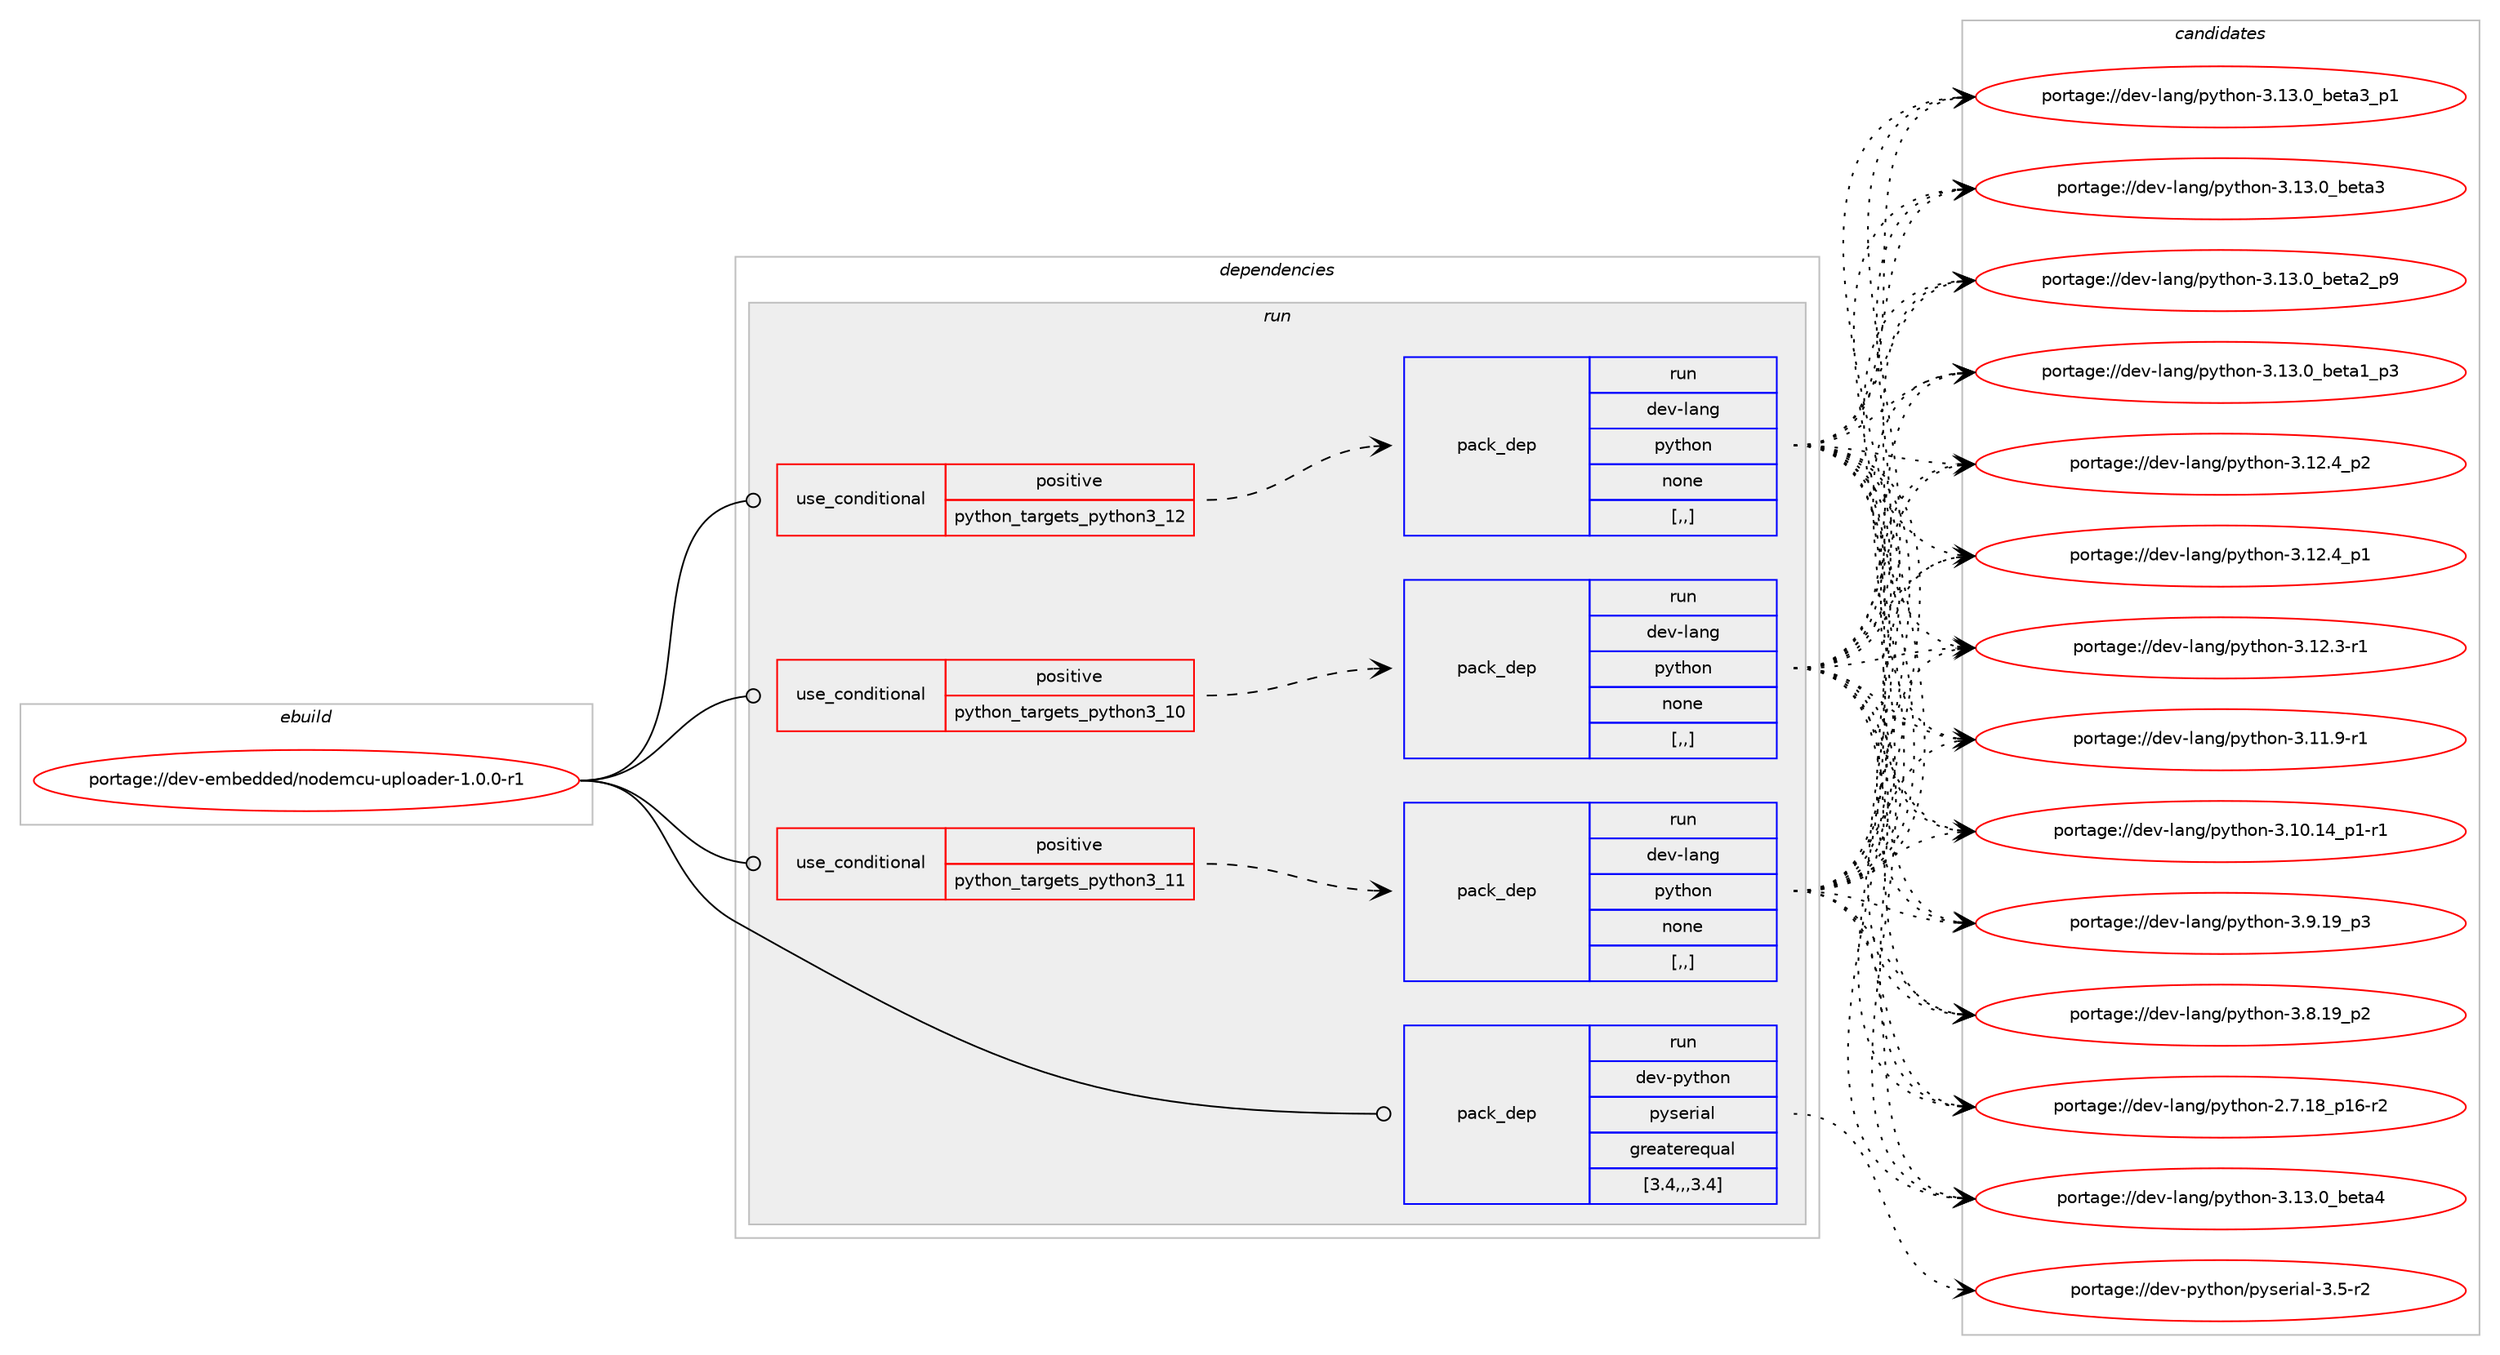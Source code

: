 digraph prolog {

# *************
# Graph options
# *************

newrank=true;
concentrate=true;
compound=true;
graph [rankdir=LR,fontname=Helvetica,fontsize=10,ranksep=1.5];#, ranksep=2.5, nodesep=0.2];
edge  [arrowhead=vee];
node  [fontname=Helvetica,fontsize=10];

# **********
# The ebuild
# **********

subgraph cluster_leftcol {
color=gray;
label=<<i>ebuild</i>>;
id [label="portage://dev-embedded/nodemcu-uploader-1.0.0-r1", color=red, width=4, href="../dev-embedded/nodemcu-uploader-1.0.0-r1.svg"];
}

# ****************
# The dependencies
# ****************

subgraph cluster_midcol {
color=gray;
label=<<i>dependencies</i>>;
subgraph cluster_compile {
fillcolor="#eeeeee";
style=filled;
label=<<i>compile</i>>;
}
subgraph cluster_compileandrun {
fillcolor="#eeeeee";
style=filled;
label=<<i>compile and run</i>>;
}
subgraph cluster_run {
fillcolor="#eeeeee";
style=filled;
label=<<i>run</i>>;
subgraph cond19503 {
dependency73634 [label=<<TABLE BORDER="0" CELLBORDER="1" CELLSPACING="0" CELLPADDING="4"><TR><TD ROWSPAN="3" CELLPADDING="10">use_conditional</TD></TR><TR><TD>positive</TD></TR><TR><TD>python_targets_python3_10</TD></TR></TABLE>>, shape=none, color=red];
subgraph pack53178 {
dependency73635 [label=<<TABLE BORDER="0" CELLBORDER="1" CELLSPACING="0" CELLPADDING="4" WIDTH="220"><TR><TD ROWSPAN="6" CELLPADDING="30">pack_dep</TD></TR><TR><TD WIDTH="110">run</TD></TR><TR><TD>dev-lang</TD></TR><TR><TD>python</TD></TR><TR><TD>none</TD></TR><TR><TD>[,,]</TD></TR></TABLE>>, shape=none, color=blue];
}
dependency73634:e -> dependency73635:w [weight=20,style="dashed",arrowhead="vee"];
}
id:e -> dependency73634:w [weight=20,style="solid",arrowhead="odot"];
subgraph cond19504 {
dependency73636 [label=<<TABLE BORDER="0" CELLBORDER="1" CELLSPACING="0" CELLPADDING="4"><TR><TD ROWSPAN="3" CELLPADDING="10">use_conditional</TD></TR><TR><TD>positive</TD></TR><TR><TD>python_targets_python3_11</TD></TR></TABLE>>, shape=none, color=red];
subgraph pack53179 {
dependency73637 [label=<<TABLE BORDER="0" CELLBORDER="1" CELLSPACING="0" CELLPADDING="4" WIDTH="220"><TR><TD ROWSPAN="6" CELLPADDING="30">pack_dep</TD></TR><TR><TD WIDTH="110">run</TD></TR><TR><TD>dev-lang</TD></TR><TR><TD>python</TD></TR><TR><TD>none</TD></TR><TR><TD>[,,]</TD></TR></TABLE>>, shape=none, color=blue];
}
dependency73636:e -> dependency73637:w [weight=20,style="dashed",arrowhead="vee"];
}
id:e -> dependency73636:w [weight=20,style="solid",arrowhead="odot"];
subgraph cond19505 {
dependency73638 [label=<<TABLE BORDER="0" CELLBORDER="1" CELLSPACING="0" CELLPADDING="4"><TR><TD ROWSPAN="3" CELLPADDING="10">use_conditional</TD></TR><TR><TD>positive</TD></TR><TR><TD>python_targets_python3_12</TD></TR></TABLE>>, shape=none, color=red];
subgraph pack53180 {
dependency73639 [label=<<TABLE BORDER="0" CELLBORDER="1" CELLSPACING="0" CELLPADDING="4" WIDTH="220"><TR><TD ROWSPAN="6" CELLPADDING="30">pack_dep</TD></TR><TR><TD WIDTH="110">run</TD></TR><TR><TD>dev-lang</TD></TR><TR><TD>python</TD></TR><TR><TD>none</TD></TR><TR><TD>[,,]</TD></TR></TABLE>>, shape=none, color=blue];
}
dependency73638:e -> dependency73639:w [weight=20,style="dashed",arrowhead="vee"];
}
id:e -> dependency73638:w [weight=20,style="solid",arrowhead="odot"];
subgraph pack53181 {
dependency73640 [label=<<TABLE BORDER="0" CELLBORDER="1" CELLSPACING="0" CELLPADDING="4" WIDTH="220"><TR><TD ROWSPAN="6" CELLPADDING="30">pack_dep</TD></TR><TR><TD WIDTH="110">run</TD></TR><TR><TD>dev-python</TD></TR><TR><TD>pyserial</TD></TR><TR><TD>greaterequal</TD></TR><TR><TD>[3.4,,,3.4]</TD></TR></TABLE>>, shape=none, color=blue];
}
id:e -> dependency73640:w [weight=20,style="solid",arrowhead="odot"];
}
}

# **************
# The candidates
# **************

subgraph cluster_choices {
rank=same;
color=gray;
label=<<i>candidates</i>>;

subgraph choice53178 {
color=black;
nodesep=1;
choice1001011184510897110103471121211161041111104551464951464895981011169752 [label="portage://dev-lang/python-3.13.0_beta4", color=red, width=4,href="../dev-lang/python-3.13.0_beta4.svg"];
choice10010111845108971101034711212111610411111045514649514648959810111697519511249 [label="portage://dev-lang/python-3.13.0_beta3_p1", color=red, width=4,href="../dev-lang/python-3.13.0_beta3_p1.svg"];
choice1001011184510897110103471121211161041111104551464951464895981011169751 [label="portage://dev-lang/python-3.13.0_beta3", color=red, width=4,href="../dev-lang/python-3.13.0_beta3.svg"];
choice10010111845108971101034711212111610411111045514649514648959810111697509511257 [label="portage://dev-lang/python-3.13.0_beta2_p9", color=red, width=4,href="../dev-lang/python-3.13.0_beta2_p9.svg"];
choice10010111845108971101034711212111610411111045514649514648959810111697499511251 [label="portage://dev-lang/python-3.13.0_beta1_p3", color=red, width=4,href="../dev-lang/python-3.13.0_beta1_p3.svg"];
choice100101118451089711010347112121116104111110455146495046529511250 [label="portage://dev-lang/python-3.12.4_p2", color=red, width=4,href="../dev-lang/python-3.12.4_p2.svg"];
choice100101118451089711010347112121116104111110455146495046529511249 [label="portage://dev-lang/python-3.12.4_p1", color=red, width=4,href="../dev-lang/python-3.12.4_p1.svg"];
choice100101118451089711010347112121116104111110455146495046514511449 [label="portage://dev-lang/python-3.12.3-r1", color=red, width=4,href="../dev-lang/python-3.12.3-r1.svg"];
choice100101118451089711010347112121116104111110455146494946574511449 [label="portage://dev-lang/python-3.11.9-r1", color=red, width=4,href="../dev-lang/python-3.11.9-r1.svg"];
choice100101118451089711010347112121116104111110455146494846495295112494511449 [label="portage://dev-lang/python-3.10.14_p1-r1", color=red, width=4,href="../dev-lang/python-3.10.14_p1-r1.svg"];
choice100101118451089711010347112121116104111110455146574649579511251 [label="portage://dev-lang/python-3.9.19_p3", color=red, width=4,href="../dev-lang/python-3.9.19_p3.svg"];
choice100101118451089711010347112121116104111110455146564649579511250 [label="portage://dev-lang/python-3.8.19_p2", color=red, width=4,href="../dev-lang/python-3.8.19_p2.svg"];
choice100101118451089711010347112121116104111110455046554649569511249544511450 [label="portage://dev-lang/python-2.7.18_p16-r2", color=red, width=4,href="../dev-lang/python-2.7.18_p16-r2.svg"];
dependency73635:e -> choice1001011184510897110103471121211161041111104551464951464895981011169752:w [style=dotted,weight="100"];
dependency73635:e -> choice10010111845108971101034711212111610411111045514649514648959810111697519511249:w [style=dotted,weight="100"];
dependency73635:e -> choice1001011184510897110103471121211161041111104551464951464895981011169751:w [style=dotted,weight="100"];
dependency73635:e -> choice10010111845108971101034711212111610411111045514649514648959810111697509511257:w [style=dotted,weight="100"];
dependency73635:e -> choice10010111845108971101034711212111610411111045514649514648959810111697499511251:w [style=dotted,weight="100"];
dependency73635:e -> choice100101118451089711010347112121116104111110455146495046529511250:w [style=dotted,weight="100"];
dependency73635:e -> choice100101118451089711010347112121116104111110455146495046529511249:w [style=dotted,weight="100"];
dependency73635:e -> choice100101118451089711010347112121116104111110455146495046514511449:w [style=dotted,weight="100"];
dependency73635:e -> choice100101118451089711010347112121116104111110455146494946574511449:w [style=dotted,weight="100"];
dependency73635:e -> choice100101118451089711010347112121116104111110455146494846495295112494511449:w [style=dotted,weight="100"];
dependency73635:e -> choice100101118451089711010347112121116104111110455146574649579511251:w [style=dotted,weight="100"];
dependency73635:e -> choice100101118451089711010347112121116104111110455146564649579511250:w [style=dotted,weight="100"];
dependency73635:e -> choice100101118451089711010347112121116104111110455046554649569511249544511450:w [style=dotted,weight="100"];
}
subgraph choice53179 {
color=black;
nodesep=1;
choice1001011184510897110103471121211161041111104551464951464895981011169752 [label="portage://dev-lang/python-3.13.0_beta4", color=red, width=4,href="../dev-lang/python-3.13.0_beta4.svg"];
choice10010111845108971101034711212111610411111045514649514648959810111697519511249 [label="portage://dev-lang/python-3.13.0_beta3_p1", color=red, width=4,href="../dev-lang/python-3.13.0_beta3_p1.svg"];
choice1001011184510897110103471121211161041111104551464951464895981011169751 [label="portage://dev-lang/python-3.13.0_beta3", color=red, width=4,href="../dev-lang/python-3.13.0_beta3.svg"];
choice10010111845108971101034711212111610411111045514649514648959810111697509511257 [label="portage://dev-lang/python-3.13.0_beta2_p9", color=red, width=4,href="../dev-lang/python-3.13.0_beta2_p9.svg"];
choice10010111845108971101034711212111610411111045514649514648959810111697499511251 [label="portage://dev-lang/python-3.13.0_beta1_p3", color=red, width=4,href="../dev-lang/python-3.13.0_beta1_p3.svg"];
choice100101118451089711010347112121116104111110455146495046529511250 [label="portage://dev-lang/python-3.12.4_p2", color=red, width=4,href="../dev-lang/python-3.12.4_p2.svg"];
choice100101118451089711010347112121116104111110455146495046529511249 [label="portage://dev-lang/python-3.12.4_p1", color=red, width=4,href="../dev-lang/python-3.12.4_p1.svg"];
choice100101118451089711010347112121116104111110455146495046514511449 [label="portage://dev-lang/python-3.12.3-r1", color=red, width=4,href="../dev-lang/python-3.12.3-r1.svg"];
choice100101118451089711010347112121116104111110455146494946574511449 [label="portage://dev-lang/python-3.11.9-r1", color=red, width=4,href="../dev-lang/python-3.11.9-r1.svg"];
choice100101118451089711010347112121116104111110455146494846495295112494511449 [label="portage://dev-lang/python-3.10.14_p1-r1", color=red, width=4,href="../dev-lang/python-3.10.14_p1-r1.svg"];
choice100101118451089711010347112121116104111110455146574649579511251 [label="portage://dev-lang/python-3.9.19_p3", color=red, width=4,href="../dev-lang/python-3.9.19_p3.svg"];
choice100101118451089711010347112121116104111110455146564649579511250 [label="portage://dev-lang/python-3.8.19_p2", color=red, width=4,href="../dev-lang/python-3.8.19_p2.svg"];
choice100101118451089711010347112121116104111110455046554649569511249544511450 [label="portage://dev-lang/python-2.7.18_p16-r2", color=red, width=4,href="../dev-lang/python-2.7.18_p16-r2.svg"];
dependency73637:e -> choice1001011184510897110103471121211161041111104551464951464895981011169752:w [style=dotted,weight="100"];
dependency73637:e -> choice10010111845108971101034711212111610411111045514649514648959810111697519511249:w [style=dotted,weight="100"];
dependency73637:e -> choice1001011184510897110103471121211161041111104551464951464895981011169751:w [style=dotted,weight="100"];
dependency73637:e -> choice10010111845108971101034711212111610411111045514649514648959810111697509511257:w [style=dotted,weight="100"];
dependency73637:e -> choice10010111845108971101034711212111610411111045514649514648959810111697499511251:w [style=dotted,weight="100"];
dependency73637:e -> choice100101118451089711010347112121116104111110455146495046529511250:w [style=dotted,weight="100"];
dependency73637:e -> choice100101118451089711010347112121116104111110455146495046529511249:w [style=dotted,weight="100"];
dependency73637:e -> choice100101118451089711010347112121116104111110455146495046514511449:w [style=dotted,weight="100"];
dependency73637:e -> choice100101118451089711010347112121116104111110455146494946574511449:w [style=dotted,weight="100"];
dependency73637:e -> choice100101118451089711010347112121116104111110455146494846495295112494511449:w [style=dotted,weight="100"];
dependency73637:e -> choice100101118451089711010347112121116104111110455146574649579511251:w [style=dotted,weight="100"];
dependency73637:e -> choice100101118451089711010347112121116104111110455146564649579511250:w [style=dotted,weight="100"];
dependency73637:e -> choice100101118451089711010347112121116104111110455046554649569511249544511450:w [style=dotted,weight="100"];
}
subgraph choice53180 {
color=black;
nodesep=1;
choice1001011184510897110103471121211161041111104551464951464895981011169752 [label="portage://dev-lang/python-3.13.0_beta4", color=red, width=4,href="../dev-lang/python-3.13.0_beta4.svg"];
choice10010111845108971101034711212111610411111045514649514648959810111697519511249 [label="portage://dev-lang/python-3.13.0_beta3_p1", color=red, width=4,href="../dev-lang/python-3.13.0_beta3_p1.svg"];
choice1001011184510897110103471121211161041111104551464951464895981011169751 [label="portage://dev-lang/python-3.13.0_beta3", color=red, width=4,href="../dev-lang/python-3.13.0_beta3.svg"];
choice10010111845108971101034711212111610411111045514649514648959810111697509511257 [label="portage://dev-lang/python-3.13.0_beta2_p9", color=red, width=4,href="../dev-lang/python-3.13.0_beta2_p9.svg"];
choice10010111845108971101034711212111610411111045514649514648959810111697499511251 [label="portage://dev-lang/python-3.13.0_beta1_p3", color=red, width=4,href="../dev-lang/python-3.13.0_beta1_p3.svg"];
choice100101118451089711010347112121116104111110455146495046529511250 [label="portage://dev-lang/python-3.12.4_p2", color=red, width=4,href="../dev-lang/python-3.12.4_p2.svg"];
choice100101118451089711010347112121116104111110455146495046529511249 [label="portage://dev-lang/python-3.12.4_p1", color=red, width=4,href="../dev-lang/python-3.12.4_p1.svg"];
choice100101118451089711010347112121116104111110455146495046514511449 [label="portage://dev-lang/python-3.12.3-r1", color=red, width=4,href="../dev-lang/python-3.12.3-r1.svg"];
choice100101118451089711010347112121116104111110455146494946574511449 [label="portage://dev-lang/python-3.11.9-r1", color=red, width=4,href="../dev-lang/python-3.11.9-r1.svg"];
choice100101118451089711010347112121116104111110455146494846495295112494511449 [label="portage://dev-lang/python-3.10.14_p1-r1", color=red, width=4,href="../dev-lang/python-3.10.14_p1-r1.svg"];
choice100101118451089711010347112121116104111110455146574649579511251 [label="portage://dev-lang/python-3.9.19_p3", color=red, width=4,href="../dev-lang/python-3.9.19_p3.svg"];
choice100101118451089711010347112121116104111110455146564649579511250 [label="portage://dev-lang/python-3.8.19_p2", color=red, width=4,href="../dev-lang/python-3.8.19_p2.svg"];
choice100101118451089711010347112121116104111110455046554649569511249544511450 [label="portage://dev-lang/python-2.7.18_p16-r2", color=red, width=4,href="../dev-lang/python-2.7.18_p16-r2.svg"];
dependency73639:e -> choice1001011184510897110103471121211161041111104551464951464895981011169752:w [style=dotted,weight="100"];
dependency73639:e -> choice10010111845108971101034711212111610411111045514649514648959810111697519511249:w [style=dotted,weight="100"];
dependency73639:e -> choice1001011184510897110103471121211161041111104551464951464895981011169751:w [style=dotted,weight="100"];
dependency73639:e -> choice10010111845108971101034711212111610411111045514649514648959810111697509511257:w [style=dotted,weight="100"];
dependency73639:e -> choice10010111845108971101034711212111610411111045514649514648959810111697499511251:w [style=dotted,weight="100"];
dependency73639:e -> choice100101118451089711010347112121116104111110455146495046529511250:w [style=dotted,weight="100"];
dependency73639:e -> choice100101118451089711010347112121116104111110455146495046529511249:w [style=dotted,weight="100"];
dependency73639:e -> choice100101118451089711010347112121116104111110455146495046514511449:w [style=dotted,weight="100"];
dependency73639:e -> choice100101118451089711010347112121116104111110455146494946574511449:w [style=dotted,weight="100"];
dependency73639:e -> choice100101118451089711010347112121116104111110455146494846495295112494511449:w [style=dotted,weight="100"];
dependency73639:e -> choice100101118451089711010347112121116104111110455146574649579511251:w [style=dotted,weight="100"];
dependency73639:e -> choice100101118451089711010347112121116104111110455146564649579511250:w [style=dotted,weight="100"];
dependency73639:e -> choice100101118451089711010347112121116104111110455046554649569511249544511450:w [style=dotted,weight="100"];
}
subgraph choice53181 {
color=black;
nodesep=1;
choice100101118451121211161041111104711212111510111410597108455146534511450 [label="portage://dev-python/pyserial-3.5-r2", color=red, width=4,href="../dev-python/pyserial-3.5-r2.svg"];
dependency73640:e -> choice100101118451121211161041111104711212111510111410597108455146534511450:w [style=dotted,weight="100"];
}
}

}
